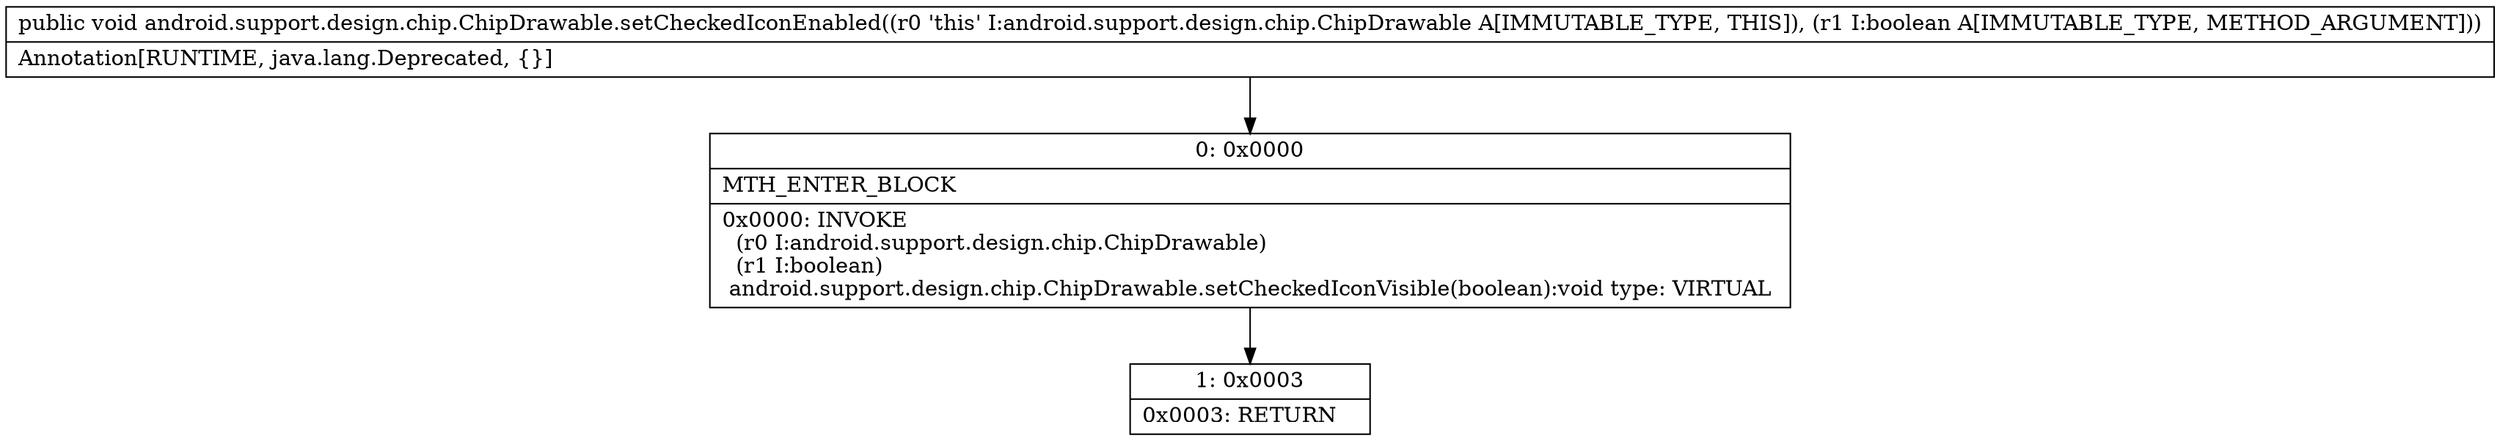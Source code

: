 digraph "CFG forandroid.support.design.chip.ChipDrawable.setCheckedIconEnabled(Z)V" {
Node_0 [shape=record,label="{0\:\ 0x0000|MTH_ENTER_BLOCK\l|0x0000: INVOKE  \l  (r0 I:android.support.design.chip.ChipDrawable)\l  (r1 I:boolean)\l android.support.design.chip.ChipDrawable.setCheckedIconVisible(boolean):void type: VIRTUAL \l}"];
Node_1 [shape=record,label="{1\:\ 0x0003|0x0003: RETURN   \l}"];
MethodNode[shape=record,label="{public void android.support.design.chip.ChipDrawable.setCheckedIconEnabled((r0 'this' I:android.support.design.chip.ChipDrawable A[IMMUTABLE_TYPE, THIS]), (r1 I:boolean A[IMMUTABLE_TYPE, METHOD_ARGUMENT]))  | Annotation[RUNTIME, java.lang.Deprecated, \{\}]\l}"];
MethodNode -> Node_0;
Node_0 -> Node_1;
}

